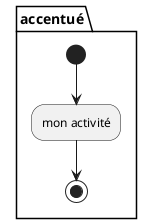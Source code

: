 {
  "sha1": "ew5gpv3req0icli2rvd34bpkd8dk6xz",
  "insertion": {
    "when": "2024-06-01T09:03:05.201Z",
    "user": "plantuml@gmail.com"
  }
}
@startuml
partition accentué
(*) --> "mon activité" as azé
azé --> (*)
@enduml
